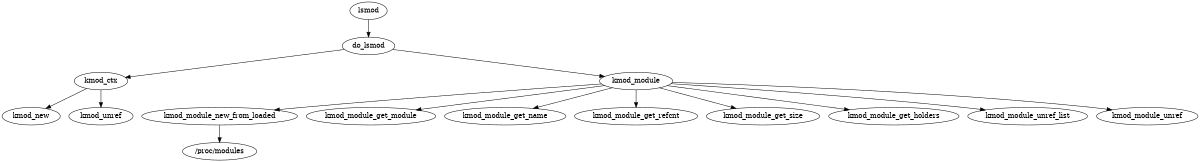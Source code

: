 digraph G {

	size="8, 8";  

	lsmod -> do_lsmod;

	do_lsmod -> kmod_ctx;
	do_lsmod -> kmod_module;

	kmod_ctx -> kmod_new;
	kmod_ctx -> kmod_unref;

	kmod_module -> kmod_module_new_from_loaded -> "/proc/modules";

	kmod_module -> kmod_module_get_module;
	kmod_module -> kmod_module_get_name;
	kmod_module -> kmod_module_get_refcnt;
	kmod_module -> kmod_module_get_size;
	kmod_module -> kmod_module_get_holders;
	kmod_module -> kmod_module_unref_list;
	kmod_module -> kmod_module_unref;

}


